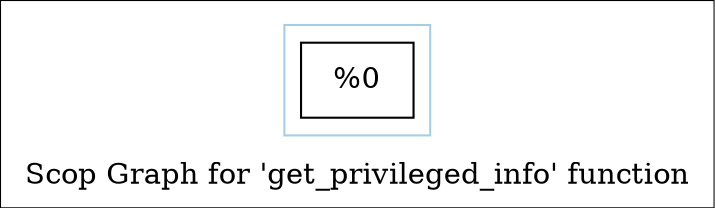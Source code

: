digraph "Scop Graph for 'get_privileged_info' function" {
	label="Scop Graph for 'get_privileged_info' function";

	Node0x1045ba0 [shape=record,label="{%0}"];
	colorscheme = "paired12"
        subgraph cluster_0x104ce30 {
          label = "";
          style = solid;
          color = 1
          Node0x1045ba0;
        }
}
